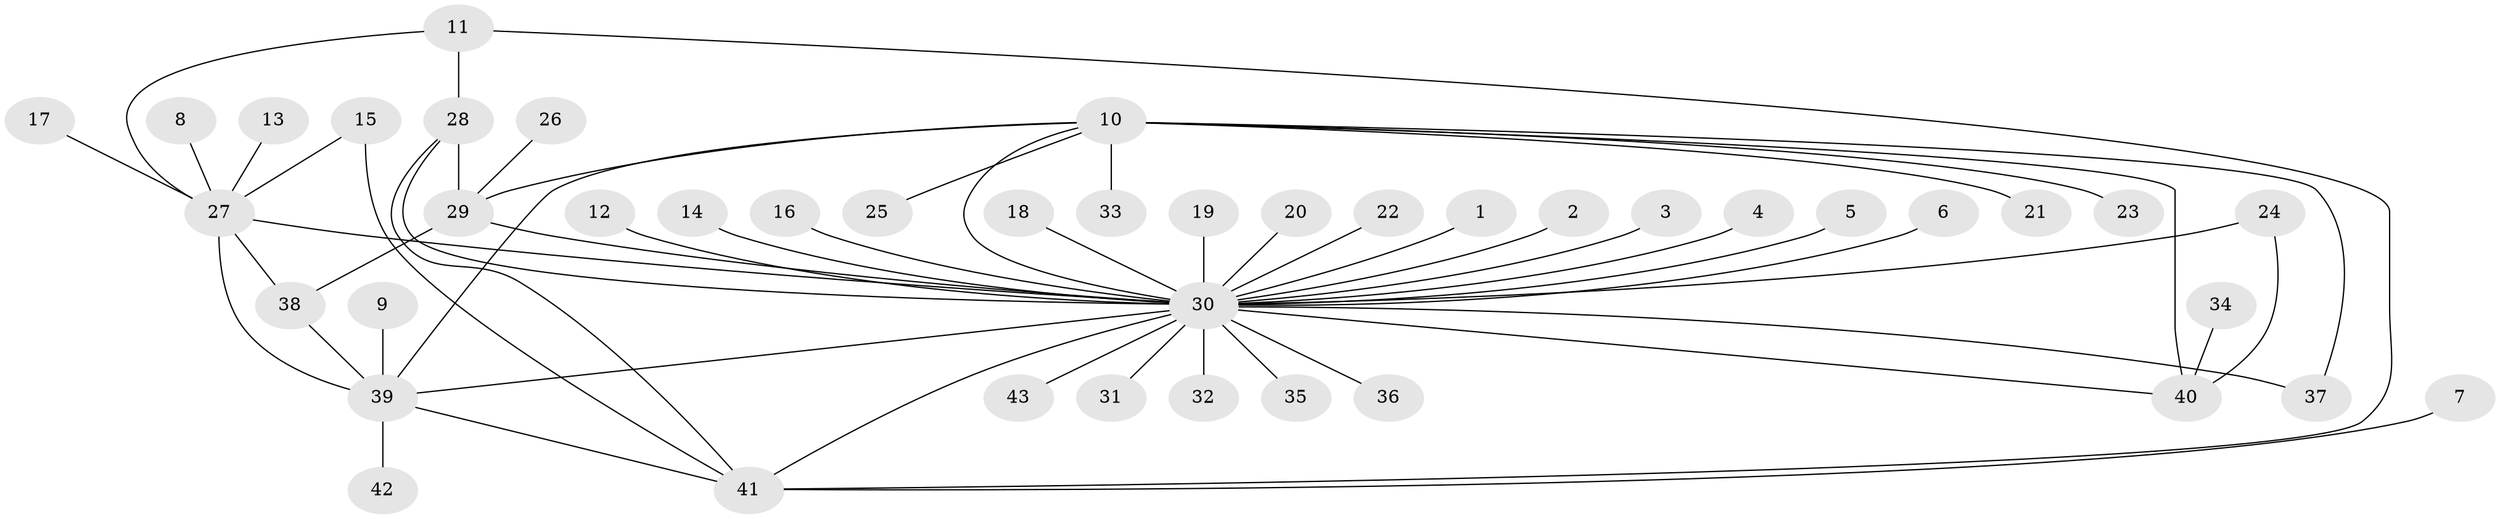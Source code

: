// original degree distribution, {10: 0.011764705882352941, 3: 0.08235294117647059, 32: 0.011764705882352941, 1: 0.6, 6: 0.023529411764705882, 4: 0.023529411764705882, 5: 0.03529411764705882, 11: 0.011764705882352941, 7: 0.011764705882352941, 9: 0.011764705882352941, 8: 0.011764705882352941, 2: 0.16470588235294117}
// Generated by graph-tools (version 1.1) at 2025/26/03/09/25 03:26:07]
// undirected, 43 vertices, 56 edges
graph export_dot {
graph [start="1"]
  node [color=gray90,style=filled];
  1;
  2;
  3;
  4;
  5;
  6;
  7;
  8;
  9;
  10;
  11;
  12;
  13;
  14;
  15;
  16;
  17;
  18;
  19;
  20;
  21;
  22;
  23;
  24;
  25;
  26;
  27;
  28;
  29;
  30;
  31;
  32;
  33;
  34;
  35;
  36;
  37;
  38;
  39;
  40;
  41;
  42;
  43;
  1 -- 30 [weight=1.0];
  2 -- 30 [weight=1.0];
  3 -- 30 [weight=1.0];
  4 -- 30 [weight=1.0];
  5 -- 30 [weight=1.0];
  6 -- 30 [weight=1.0];
  7 -- 41 [weight=1.0];
  8 -- 27 [weight=1.0];
  9 -- 39 [weight=1.0];
  10 -- 21 [weight=1.0];
  10 -- 23 [weight=1.0];
  10 -- 25 [weight=1.0];
  10 -- 29 [weight=1.0];
  10 -- 30 [weight=1.0];
  10 -- 33 [weight=1.0];
  10 -- 37 [weight=1.0];
  10 -- 39 [weight=1.0];
  10 -- 40 [weight=1.0];
  11 -- 27 [weight=1.0];
  11 -- 28 [weight=1.0];
  11 -- 41 [weight=1.0];
  12 -- 30 [weight=1.0];
  13 -- 27 [weight=1.0];
  14 -- 30 [weight=1.0];
  15 -- 27 [weight=1.0];
  15 -- 41 [weight=1.0];
  16 -- 30 [weight=1.0];
  17 -- 27 [weight=1.0];
  18 -- 30 [weight=1.0];
  19 -- 30 [weight=1.0];
  20 -- 30 [weight=1.0];
  22 -- 30 [weight=1.0];
  24 -- 30 [weight=1.0];
  24 -- 40 [weight=1.0];
  26 -- 29 [weight=1.0];
  27 -- 30 [weight=2.0];
  27 -- 38 [weight=1.0];
  27 -- 39 [weight=2.0];
  28 -- 29 [weight=4.0];
  28 -- 30 [weight=1.0];
  28 -- 41 [weight=1.0];
  29 -- 30 [weight=1.0];
  29 -- 38 [weight=1.0];
  30 -- 31 [weight=1.0];
  30 -- 32 [weight=1.0];
  30 -- 35 [weight=1.0];
  30 -- 36 [weight=1.0];
  30 -- 37 [weight=1.0];
  30 -- 39 [weight=1.0];
  30 -- 40 [weight=1.0];
  30 -- 41 [weight=1.0];
  30 -- 43 [weight=1.0];
  34 -- 40 [weight=1.0];
  38 -- 39 [weight=1.0];
  39 -- 41 [weight=1.0];
  39 -- 42 [weight=1.0];
}
